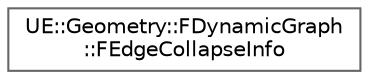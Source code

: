 digraph "Graphical Class Hierarchy"
{
 // INTERACTIVE_SVG=YES
 // LATEX_PDF_SIZE
  bgcolor="transparent";
  edge [fontname=Helvetica,fontsize=10,labelfontname=Helvetica,labelfontsize=10];
  node [fontname=Helvetica,fontsize=10,shape=box,height=0.2,width=0.4];
  rankdir="LR";
  Node0 [id="Node000000",label="UE::Geometry::FDynamicGraph\l::FEdgeCollapseInfo",height=0.2,width=0.4,color="grey40", fillcolor="white", style="filled",URL="$df/d4c/structUE_1_1Geometry_1_1FDynamicGraph_1_1FEdgeCollapseInfo.html",tooltip=" "];
}
